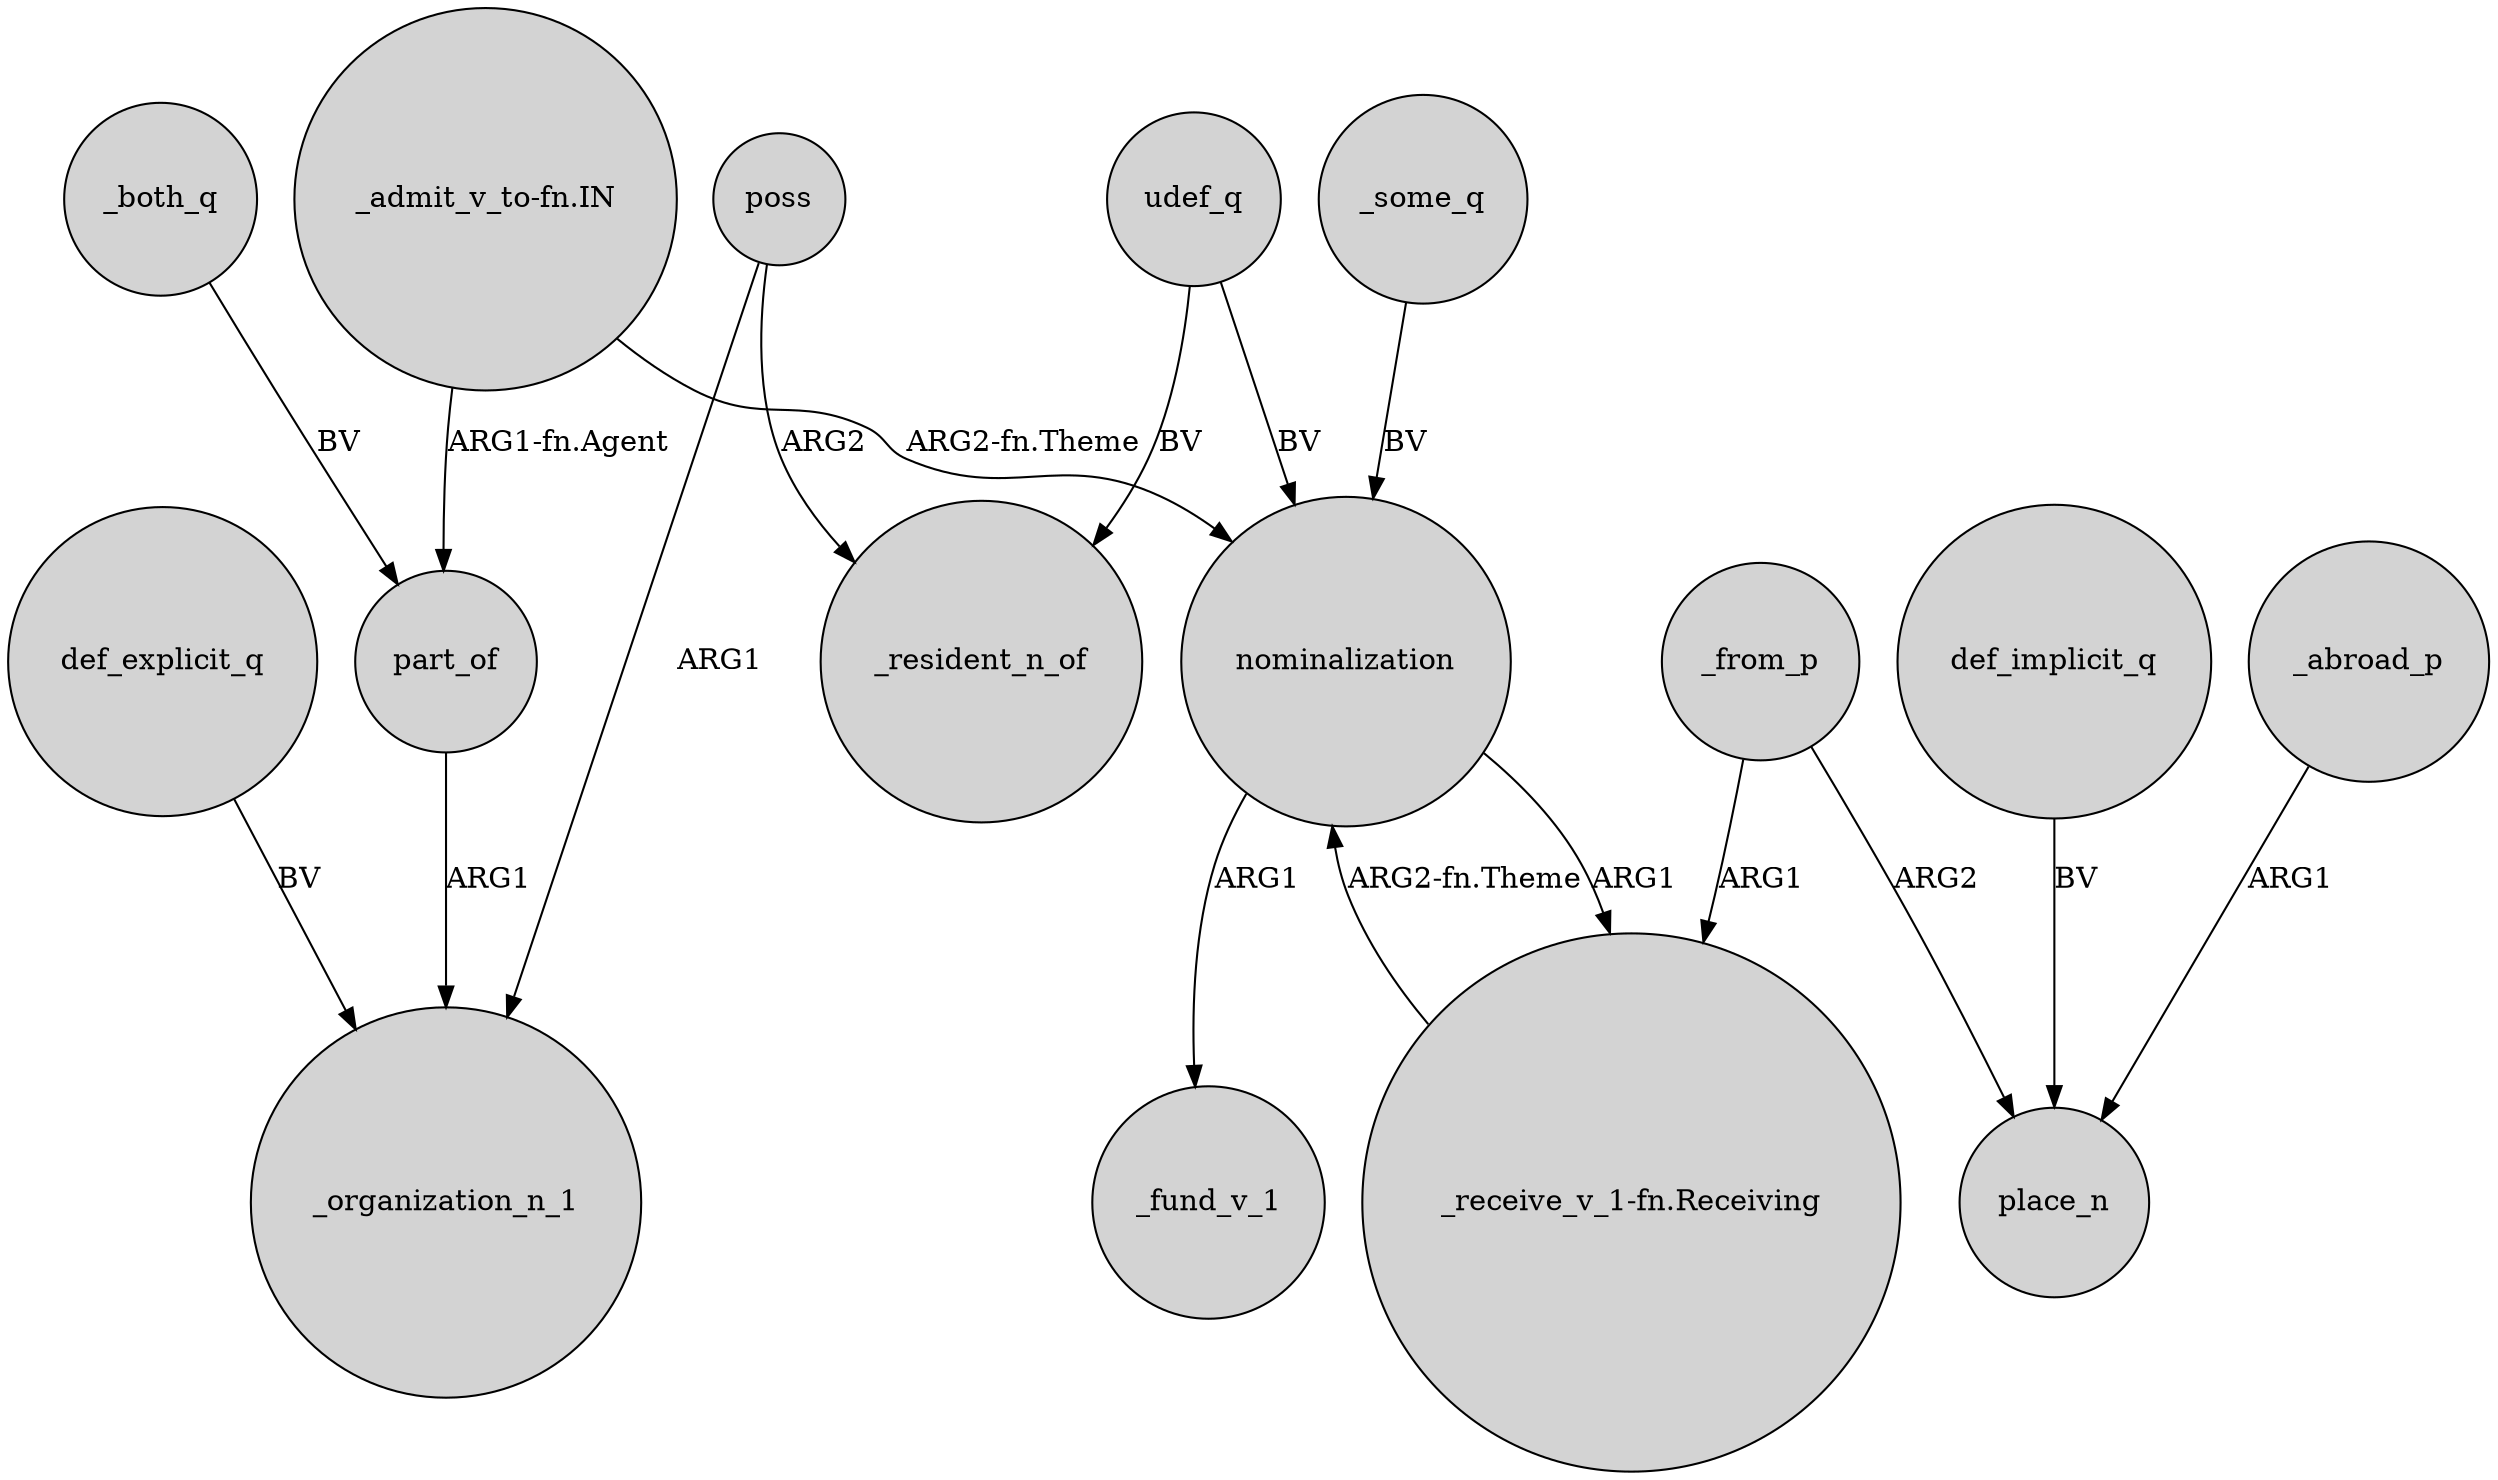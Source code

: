 digraph {
	node [shape=circle style=filled]
	"_admit_v_to-fn.IN" -> part_of [label="ARG1-fn.Agent"]
	_from_p -> "_receive_v_1-fn.Receiving" [label=ARG1]
	_from_p -> place_n [label=ARG2]
	"_admit_v_to-fn.IN" -> nominalization [label="ARG2-fn.Theme"]
	poss -> _resident_n_of [label=ARG2]
	def_implicit_q -> place_n [label=BV]
	udef_q -> nominalization [label=BV]
	"_receive_v_1-fn.Receiving" -> nominalization [label="ARG2-fn.Theme"]
	_some_q -> nominalization [label=BV]
	part_of -> _organization_n_1 [label=ARG1]
	poss -> _organization_n_1 [label=ARG1]
	_both_q -> part_of [label=BV]
	_abroad_p -> place_n [label=ARG1]
	nominalization -> _fund_v_1 [label=ARG1]
	def_explicit_q -> _organization_n_1 [label=BV]
	nominalization -> "_receive_v_1-fn.Receiving" [label=ARG1]
	udef_q -> _resident_n_of [label=BV]
}
